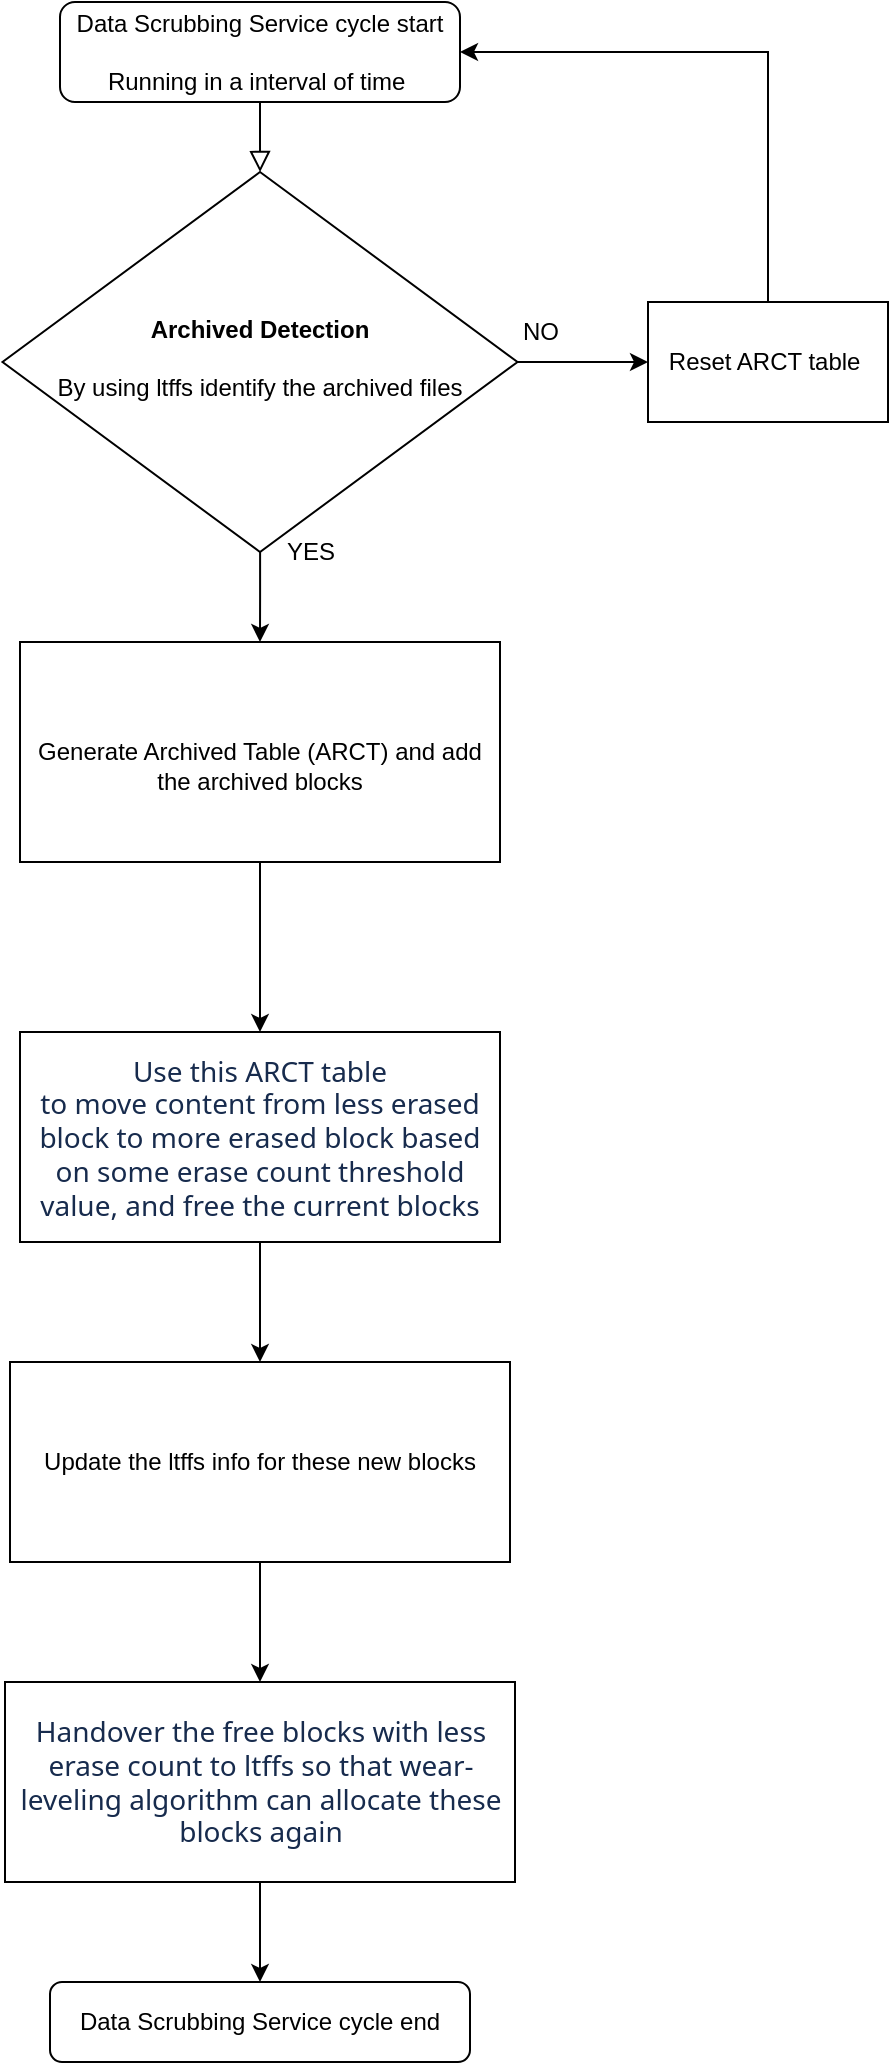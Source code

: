 <mxfile version="24.6.4" type="github">
  <diagram id="C5RBs43oDa-KdzZeNtuy" name="Page-1">
    <mxGraphModel dx="1207" dy="719" grid="1" gridSize="10" guides="1" tooltips="1" connect="1" arrows="1" fold="1" page="1" pageScale="1" pageWidth="827" pageHeight="1169" math="0" shadow="0">
      <root>
        <mxCell id="WIyWlLk6GJQsqaUBKTNV-0" />
        <mxCell id="WIyWlLk6GJQsqaUBKTNV-1" parent="WIyWlLk6GJQsqaUBKTNV-0" />
        <mxCell id="WIyWlLk6GJQsqaUBKTNV-2" value="" style="rounded=0;html=1;jettySize=auto;orthogonalLoop=1;fontSize=11;endArrow=block;endFill=0;endSize=8;strokeWidth=1;shadow=0;labelBackgroundColor=none;edgeStyle=orthogonalEdgeStyle;" parent="WIyWlLk6GJQsqaUBKTNV-1" source="WIyWlLk6GJQsqaUBKTNV-3" target="WIyWlLk6GJQsqaUBKTNV-6" edge="1">
          <mxGeometry relative="1" as="geometry" />
        </mxCell>
        <mxCell id="WIyWlLk6GJQsqaUBKTNV-3" value="Data Scrubbing Service cycle start&lt;br&gt;&lt;br&gt;Running in a interval of time&amp;nbsp;" style="rounded=1;whiteSpace=wrap;html=1;fontSize=12;glass=0;strokeWidth=1;shadow=0;" parent="WIyWlLk6GJQsqaUBKTNV-1" vertex="1">
          <mxGeometry x="120" y="70" width="200" height="50" as="geometry" />
        </mxCell>
        <mxCell id="IPmPv5QWfPckUx-3BL-2-4" value="" style="edgeStyle=orthogonalEdgeStyle;rounded=0;orthogonalLoop=1;jettySize=auto;html=1;" parent="WIyWlLk6GJQsqaUBKTNV-1" source="WIyWlLk6GJQsqaUBKTNV-6" target="IPmPv5QWfPckUx-3BL-2-3" edge="1">
          <mxGeometry relative="1" as="geometry" />
        </mxCell>
        <mxCell id="IPmPv5QWfPckUx-3BL-2-13" value="" style="edgeStyle=orthogonalEdgeStyle;rounded=0;orthogonalLoop=1;jettySize=auto;html=1;" parent="WIyWlLk6GJQsqaUBKTNV-1" source="WIyWlLk6GJQsqaUBKTNV-6" target="IPmPv5QWfPckUx-3BL-2-11" edge="1">
          <mxGeometry relative="1" as="geometry" />
        </mxCell>
        <mxCell id="WIyWlLk6GJQsqaUBKTNV-6" value="&lt;b&gt;Archived Detection&lt;/b&gt;&lt;br&gt;&lt;br&gt;&lt;div&gt;By using ltffs identify the archived files&lt;/div&gt;" style="rhombus;whiteSpace=wrap;html=1;shadow=0;fontFamily=Helvetica;fontSize=12;align=center;strokeWidth=1;spacing=6;spacingTop=-4;" parent="WIyWlLk6GJQsqaUBKTNV-1" vertex="1">
          <mxGeometry x="91.25" y="155" width="257.5" height="190" as="geometry" />
        </mxCell>
        <mxCell id="WIyWlLk6GJQsqaUBKTNV-11" value="Data Scrubbing Service cycle end" style="rounded=1;whiteSpace=wrap;html=1;fontSize=12;glass=0;strokeWidth=1;shadow=0;" parent="WIyWlLk6GJQsqaUBKTNV-1" vertex="1">
          <mxGeometry x="115" y="1060" width="210" height="40" as="geometry" />
        </mxCell>
        <mxCell id="IPmPv5QWfPckUx-3BL-2-6" value="" style="edgeStyle=orthogonalEdgeStyle;rounded=0;orthogonalLoop=1;jettySize=auto;html=1;" parent="WIyWlLk6GJQsqaUBKTNV-1" source="IPmPv5QWfPckUx-3BL-2-3" target="IPmPv5QWfPckUx-3BL-2-5" edge="1">
          <mxGeometry relative="1" as="geometry" />
        </mxCell>
        <mxCell id="IPmPv5QWfPckUx-3BL-2-3" value="&lt;br&gt;Generate Archived Table (ARCT) and add the archived blocks" style="rounded=0;whiteSpace=wrap;html=1;" parent="WIyWlLk6GJQsqaUBKTNV-1" vertex="1">
          <mxGeometry x="100" y="390" width="240" height="110" as="geometry" />
        </mxCell>
        <mxCell id="IPmPv5QWfPckUx-3BL-2-8" value="" style="edgeStyle=orthogonalEdgeStyle;rounded=0;orthogonalLoop=1;jettySize=auto;html=1;" parent="WIyWlLk6GJQsqaUBKTNV-1" source="IPmPv5QWfPckUx-3BL-2-5" target="IPmPv5QWfPckUx-3BL-2-7" edge="1">
          <mxGeometry relative="1" as="geometry" />
        </mxCell>
        <mxCell id="IPmPv5QWfPckUx-3BL-2-5" value="&lt;span style=&quot;background-color: white; color: rgb(23, 43, 77); font-family: &amp;quot;Segoe UI&amp;quot;, &amp;quot;sans-serif&amp;quot;; font-size: 10.5pt;&quot;&gt;Use this ARCT table&lt;br&gt;to move content from less erased block to more erased block based on some erase count threshold value, and free the current blocks&lt;/span&gt;" style="rounded=0;whiteSpace=wrap;html=1;" parent="WIyWlLk6GJQsqaUBKTNV-1" vertex="1">
          <mxGeometry x="100" y="585" width="240" height="105" as="geometry" />
        </mxCell>
        <mxCell id="IPmPv5QWfPckUx-3BL-2-10" value="" style="edgeStyle=orthogonalEdgeStyle;rounded=0;orthogonalLoop=1;jettySize=auto;html=1;" parent="WIyWlLk6GJQsqaUBKTNV-1" source="IPmPv5QWfPckUx-3BL-2-7" target="IPmPv5QWfPckUx-3BL-2-9" edge="1">
          <mxGeometry relative="1" as="geometry" />
        </mxCell>
        <mxCell id="IPmPv5QWfPckUx-3BL-2-7" value="Update the ltffs info for these new blocks" style="rounded=0;whiteSpace=wrap;html=1;" parent="WIyWlLk6GJQsqaUBKTNV-1" vertex="1">
          <mxGeometry x="95" y="750" width="250" height="100" as="geometry" />
        </mxCell>
        <mxCell id="IPmPv5QWfPckUx-3BL-2-17" value="" style="edgeStyle=orthogonalEdgeStyle;rounded=0;orthogonalLoop=1;jettySize=auto;html=1;" parent="WIyWlLk6GJQsqaUBKTNV-1" source="IPmPv5QWfPckUx-3BL-2-9" target="WIyWlLk6GJQsqaUBKTNV-11" edge="1">
          <mxGeometry relative="1" as="geometry" />
        </mxCell>
        <mxCell id="IPmPv5QWfPckUx-3BL-2-9" value="&lt;span style=&quot;font-size:10.5pt;line-height:&lt;br/&gt;107%;font-family:&amp;quot;Segoe UI&amp;quot;,&amp;quot;sans-serif&amp;quot;;mso-fareast-font-family:&amp;quot;Malgun Gothic&amp;quot;;&lt;br/&gt;mso-fareast-theme-font:minor-fareast;color:#172B4D;background:white;mso-ansi-language:&lt;br/&gt;EN-US;mso-fareast-language:KO;mso-bidi-language:AR-SA;mso-bidi-font-weight:&lt;br/&gt;bold&quot; lang=&quot;EN-US&quot;&gt;Handover the free blocks with less erase count to ltffs so that wear-leveling algorithm can allocate these blocks again&lt;/span&gt;" style="rounded=0;whiteSpace=wrap;html=1;" parent="WIyWlLk6GJQsqaUBKTNV-1" vertex="1">
          <mxGeometry x="92.5" y="910" width="255" height="100" as="geometry" />
        </mxCell>
        <mxCell id="IPmPv5QWfPckUx-3BL-2-11" value="Reset ARCT table&amp;nbsp;" style="rounded=0;whiteSpace=wrap;html=1;" parent="WIyWlLk6GJQsqaUBKTNV-1" vertex="1">
          <mxGeometry x="414" y="220" width="120" height="60" as="geometry" />
        </mxCell>
        <mxCell id="IPmPv5QWfPckUx-3BL-2-14" value="" style="endArrow=classic;html=1;rounded=0;exitX=0.5;exitY=0;exitDx=0;exitDy=0;entryX=1;entryY=0.5;entryDx=0;entryDy=0;" parent="WIyWlLk6GJQsqaUBKTNV-1" source="IPmPv5QWfPckUx-3BL-2-11" target="WIyWlLk6GJQsqaUBKTNV-3" edge="1">
          <mxGeometry width="50" height="50" relative="1" as="geometry">
            <mxPoint x="480" y="390" as="sourcePoint" />
            <mxPoint x="530" y="340" as="targetPoint" />
            <Array as="points">
              <mxPoint x="474" y="95" />
            </Array>
          </mxGeometry>
        </mxCell>
        <mxCell id="IPmPv5QWfPckUx-3BL-2-15" value="YES" style="text;html=1;align=center;verticalAlign=middle;resizable=0;points=[];autosize=1;strokeColor=none;fillColor=none;" parent="WIyWlLk6GJQsqaUBKTNV-1" vertex="1">
          <mxGeometry x="220" y="330" width="50" height="30" as="geometry" />
        </mxCell>
        <mxCell id="IPmPv5QWfPckUx-3BL-2-16" value="NO" style="text;html=1;align=center;verticalAlign=middle;resizable=0;points=[];autosize=1;strokeColor=none;fillColor=none;" parent="WIyWlLk6GJQsqaUBKTNV-1" vertex="1">
          <mxGeometry x="340" y="220" width="40" height="30" as="geometry" />
        </mxCell>
      </root>
    </mxGraphModel>
  </diagram>
</mxfile>
